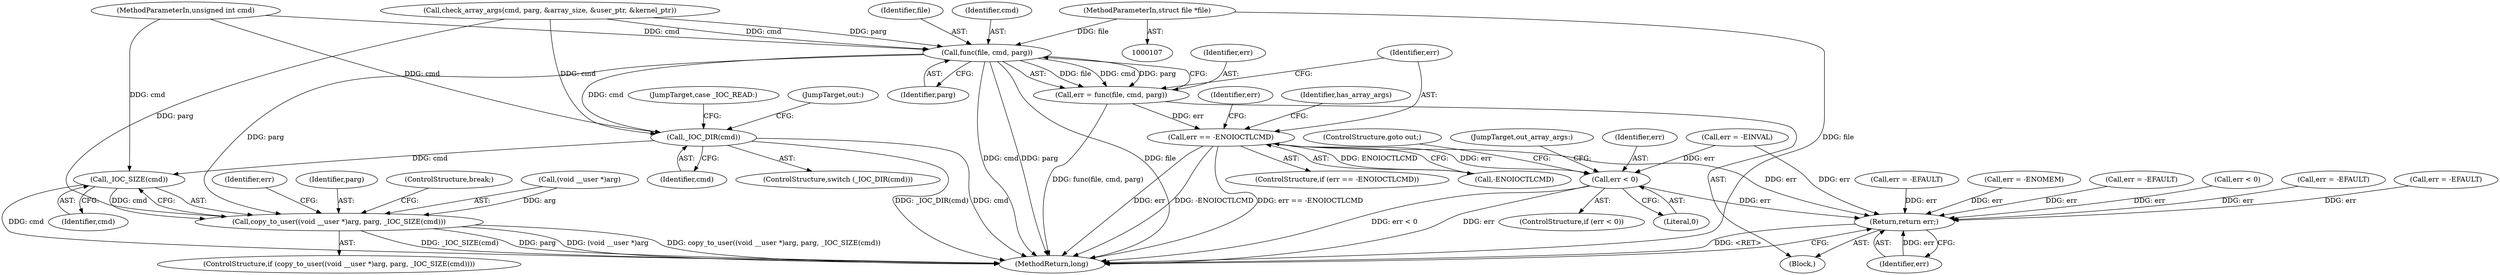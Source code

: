 digraph "0_linux_fc0a80798576f80ca10b3f6c9c7097f12fd1d64e@pointer" {
"1000108" [label="(MethodParameterIn,struct file *file)"];
"1000274" [label="(Call,func(file, cmd, parg))"];
"1000272" [label="(Call,err = func(file, cmd, parg))"];
"1000279" [label="(Call,err == -ENOIOCTLCMD)"];
"1000305" [label="(Call,err < 0)"];
"1000331" [label="(Return,return err;)"];
"1000311" [label="(Call,_IOC_DIR(cmd))"];
"1000321" [label="(Call,_IOC_SIZE(cmd))"];
"1000316" [label="(Call,copy_to_user((void __user *)arg, parg, _IOC_SIZE(cmd)))"];
"1000305" [label="(Call,err < 0)"];
"1000316" [label="(Call,copy_to_user((void __user *)arg, parg, _IOC_SIZE(cmd)))"];
"1000278" [label="(ControlStructure,if (err == -ENOIOCTLCMD))"];
"1000333" [label="(MethodReturn,long)"];
"1000283" [label="(Call,err = -EINVAL)"];
"1000176" [label="(Call,err = -EFAULT)"];
"1000112" [label="(Block,)"];
"1000321" [label="(Call,_IOC_SIZE(cmd))"];
"1000276" [label="(Identifier,cmd)"];
"1000249" [label="(Call,err = -ENOMEM)"];
"1000308" [label="(ControlStructure,goto out;)"];
"1000299" [label="(Call,err = -EFAULT)"];
"1000279" [label="(Call,err == -ENOIOCTLCMD)"];
"1000311" [label="(Call,_IOC_DIR(cmd))"];
"1000108" [label="(MethodParameterIn,struct file *file)"];
"1000314" [label="(JumpTarget,case _IOC_READ:)"];
"1000312" [label="(Identifier,cmd)"];
"1000327" [label="(ControlStructure,break;)"];
"1000328" [label="(JumpTarget,out:)"];
"1000322" [label="(Identifier,cmd)"];
"1000317" [label="(Call,(void __user *)arg)"];
"1000310" [label="(ControlStructure,switch (_IOC_DIR(cmd)))"];
"1000288" [label="(Identifier,has_array_args)"];
"1000315" [label="(ControlStructure,if (copy_to_user((void __user *)arg, parg, _IOC_SIZE(cmd))))"];
"1000234" [label="(Call,err < 0)"];
"1000324" [label="(Identifier,err)"];
"1000280" [label="(Identifier,err)"];
"1000332" [label="(Identifier,err)"];
"1000224" [label="(Call,check_array_args(cmd, parg, &array_size, &user_ptr, &kernel_ptr))"];
"1000304" [label="(ControlStructure,if (err < 0))"];
"1000275" [label="(Identifier,file)"];
"1000273" [label="(Identifier,err)"];
"1000281" [label="(Call,-ENOIOCTLCMD)"];
"1000277" [label="(Identifier,parg)"];
"1000309" [label="(JumpTarget,out_array_args:)"];
"1000323" [label="(Call,err = -EFAULT)"];
"1000331" [label="(Return,return err;)"];
"1000274" [label="(Call,func(file, cmd, parg))"];
"1000284" [label="(Identifier,err)"];
"1000306" [label="(Identifier,err)"];
"1000258" [label="(Call,err = -EFAULT)"];
"1000307" [label="(Literal,0)"];
"1000320" [label="(Identifier,parg)"];
"1000109" [label="(MethodParameterIn,unsigned int cmd)"];
"1000272" [label="(Call,err = func(file, cmd, parg))"];
"1000108" -> "1000107"  [label="AST: "];
"1000108" -> "1000333"  [label="DDG: file"];
"1000108" -> "1000274"  [label="DDG: file"];
"1000274" -> "1000272"  [label="AST: "];
"1000274" -> "1000277"  [label="CFG: "];
"1000275" -> "1000274"  [label="AST: "];
"1000276" -> "1000274"  [label="AST: "];
"1000277" -> "1000274"  [label="AST: "];
"1000272" -> "1000274"  [label="CFG: "];
"1000274" -> "1000333"  [label="DDG: file"];
"1000274" -> "1000333"  [label="DDG: cmd"];
"1000274" -> "1000333"  [label="DDG: parg"];
"1000274" -> "1000272"  [label="DDG: file"];
"1000274" -> "1000272"  [label="DDG: cmd"];
"1000274" -> "1000272"  [label="DDG: parg"];
"1000224" -> "1000274"  [label="DDG: cmd"];
"1000224" -> "1000274"  [label="DDG: parg"];
"1000109" -> "1000274"  [label="DDG: cmd"];
"1000274" -> "1000311"  [label="DDG: cmd"];
"1000274" -> "1000316"  [label="DDG: parg"];
"1000272" -> "1000112"  [label="AST: "];
"1000273" -> "1000272"  [label="AST: "];
"1000280" -> "1000272"  [label="CFG: "];
"1000272" -> "1000333"  [label="DDG: func(file, cmd, parg)"];
"1000272" -> "1000279"  [label="DDG: err"];
"1000279" -> "1000278"  [label="AST: "];
"1000279" -> "1000281"  [label="CFG: "];
"1000280" -> "1000279"  [label="AST: "];
"1000281" -> "1000279"  [label="AST: "];
"1000284" -> "1000279"  [label="CFG: "];
"1000288" -> "1000279"  [label="CFG: "];
"1000279" -> "1000333"  [label="DDG: err"];
"1000279" -> "1000333"  [label="DDG: -ENOIOCTLCMD"];
"1000279" -> "1000333"  [label="DDG: err == -ENOIOCTLCMD"];
"1000281" -> "1000279"  [label="DDG: ENOIOCTLCMD"];
"1000279" -> "1000305"  [label="DDG: err"];
"1000279" -> "1000331"  [label="DDG: err"];
"1000305" -> "1000304"  [label="AST: "];
"1000305" -> "1000307"  [label="CFG: "];
"1000306" -> "1000305"  [label="AST: "];
"1000307" -> "1000305"  [label="AST: "];
"1000308" -> "1000305"  [label="CFG: "];
"1000309" -> "1000305"  [label="CFG: "];
"1000305" -> "1000333"  [label="DDG: err < 0"];
"1000305" -> "1000333"  [label="DDG: err"];
"1000283" -> "1000305"  [label="DDG: err"];
"1000305" -> "1000331"  [label="DDG: err"];
"1000331" -> "1000112"  [label="AST: "];
"1000331" -> "1000332"  [label="CFG: "];
"1000332" -> "1000331"  [label="AST: "];
"1000333" -> "1000331"  [label="CFG: "];
"1000331" -> "1000333"  [label="DDG: <RET>"];
"1000332" -> "1000331"  [label="DDG: err"];
"1000258" -> "1000331"  [label="DDG: err"];
"1000283" -> "1000331"  [label="DDG: err"];
"1000299" -> "1000331"  [label="DDG: err"];
"1000323" -> "1000331"  [label="DDG: err"];
"1000176" -> "1000331"  [label="DDG: err"];
"1000249" -> "1000331"  [label="DDG: err"];
"1000234" -> "1000331"  [label="DDG: err"];
"1000311" -> "1000310"  [label="AST: "];
"1000311" -> "1000312"  [label="CFG: "];
"1000312" -> "1000311"  [label="AST: "];
"1000314" -> "1000311"  [label="CFG: "];
"1000328" -> "1000311"  [label="CFG: "];
"1000311" -> "1000333"  [label="DDG: cmd"];
"1000311" -> "1000333"  [label="DDG: _IOC_DIR(cmd)"];
"1000224" -> "1000311"  [label="DDG: cmd"];
"1000109" -> "1000311"  [label="DDG: cmd"];
"1000311" -> "1000321"  [label="DDG: cmd"];
"1000321" -> "1000316"  [label="AST: "];
"1000321" -> "1000322"  [label="CFG: "];
"1000322" -> "1000321"  [label="AST: "];
"1000316" -> "1000321"  [label="CFG: "];
"1000321" -> "1000333"  [label="DDG: cmd"];
"1000321" -> "1000316"  [label="DDG: cmd"];
"1000109" -> "1000321"  [label="DDG: cmd"];
"1000316" -> "1000315"  [label="AST: "];
"1000317" -> "1000316"  [label="AST: "];
"1000320" -> "1000316"  [label="AST: "];
"1000324" -> "1000316"  [label="CFG: "];
"1000327" -> "1000316"  [label="CFG: "];
"1000316" -> "1000333"  [label="DDG: copy_to_user((void __user *)arg, parg, _IOC_SIZE(cmd))"];
"1000316" -> "1000333"  [label="DDG: _IOC_SIZE(cmd)"];
"1000316" -> "1000333"  [label="DDG: parg"];
"1000316" -> "1000333"  [label="DDG: (void __user *)arg"];
"1000317" -> "1000316"  [label="DDG: arg"];
"1000224" -> "1000316"  [label="DDG: parg"];
}
